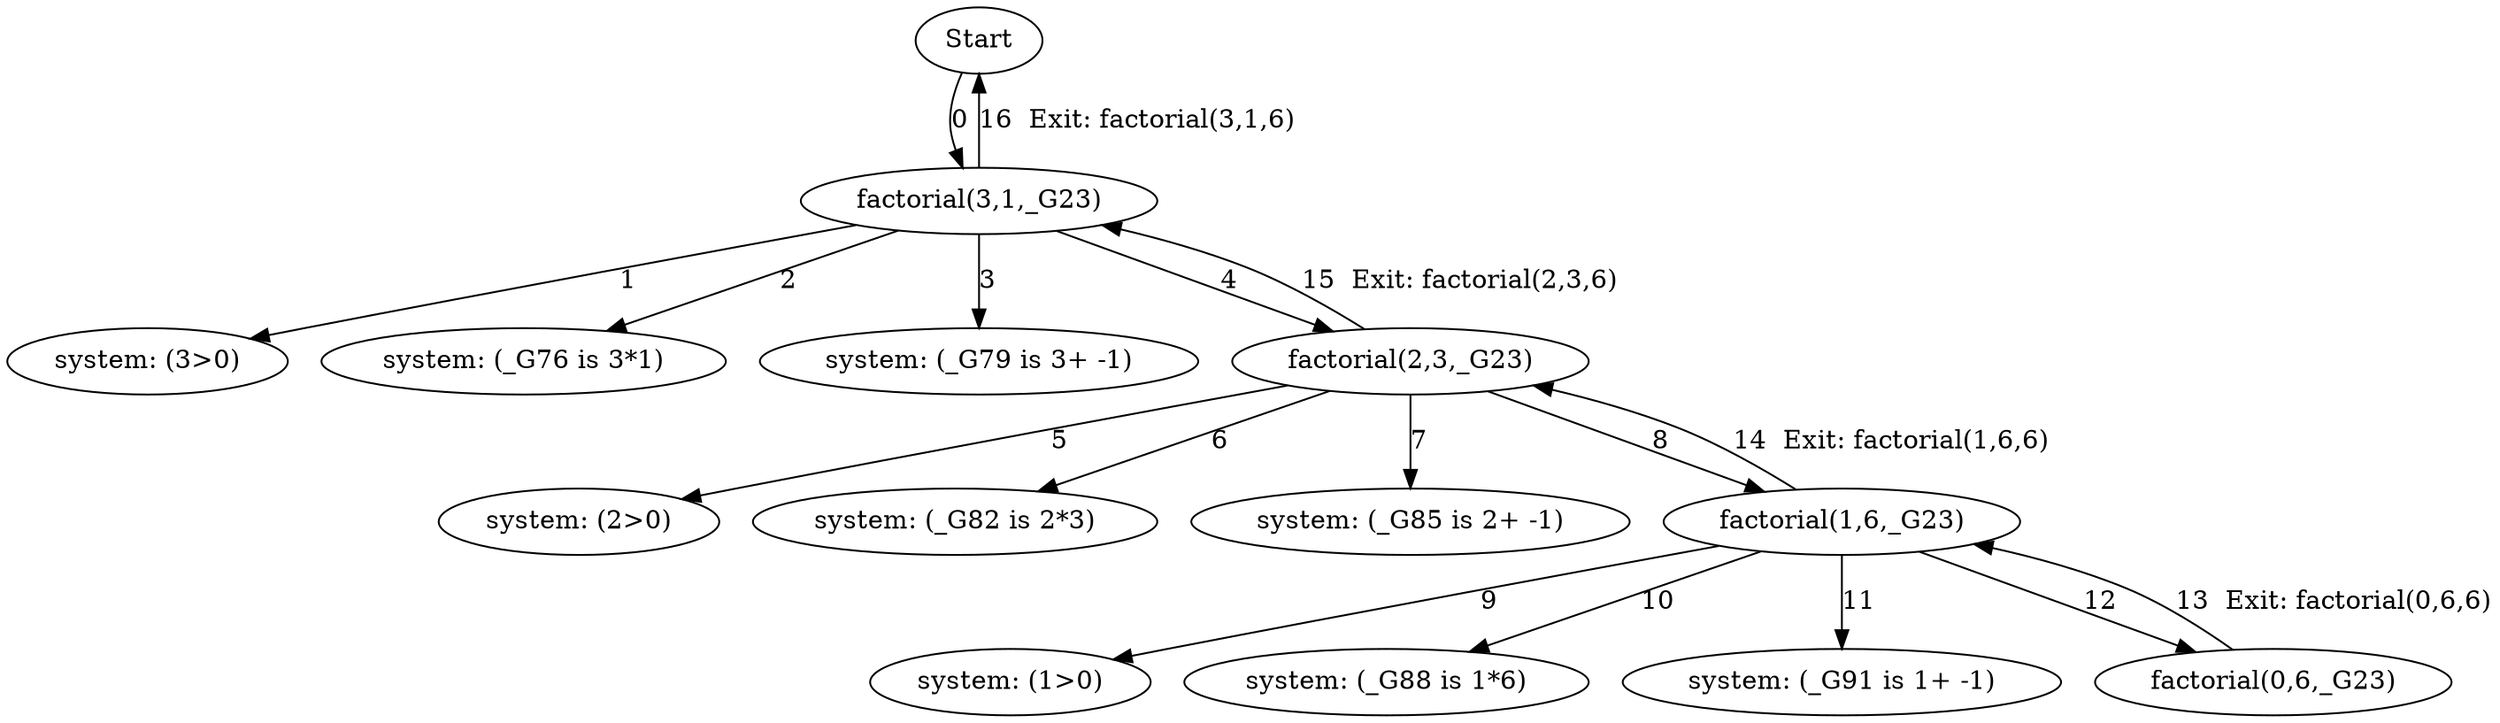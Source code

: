 digraph prologTrace {
    "f94p5" [label="Start"];
    "f107p40" [label="factorial(3,1,_G23)"];
    "f94p5" -> "f107p40" [label="0"];
    "f128p6" [label="system: (3>0)"];
    "f107p40" -> "f128p6" [label="1"];
    "f128p17" [label="system: (_G76 is 3*1)"];
    "f107p40" -> "f128p17" [label="2"];
    "f128p21" [label="system: (_G79 is 3+ -1)"];
    "f107p40" -> "f128p21" [label="3"];
    "f128p28" [label="factorial(2,3,_G23)"];
    "f107p40" -> "f128p28" [label="4"];
    "f149p6" [label="system: (2>0)"];
    "f128p28" -> "f149p6" [label="5"];
    "f149p17" [label="system: (_G82 is 2*3)"];
    "f128p28" -> "f149p17" [label="6"];
    "f149p21" [label="system: (_G85 is 2+ -1)"];
    "f128p28" -> "f149p21" [label="7"];
    "f149p28" [label="factorial(1,6,_G23)"];
    "f128p28" -> "f149p28" [label="8"];
    "f170p6" [label="system: (1>0)"];
    "f149p28" -> "f170p6" [label="9"];
    "f170p17" [label="system: (_G88 is 1*6)"];
    "f149p28" -> "f170p17" [label="10"];
    "f170p21" [label="system: (_G91 is 1+ -1)"];
    "f149p28" -> "f170p21" [label="11"];
    "f170p28" [label="factorial(0,6,_G23)"];
    "f149p28" -> "f170p28" [label="12"];
    "f170p28" -> "f149p28" [label="13  Exit: factorial(0,6,6)"];
    "f149p28" -> "f128p28" [label="14  Exit: factorial(1,6,6)"];
    "f128p28" -> "f107p40" [label="15  Exit: factorial(2,3,6)"];
    "f107p40" -> "f94p5" [label="16  Exit: factorial(3,1,6)"];
}
